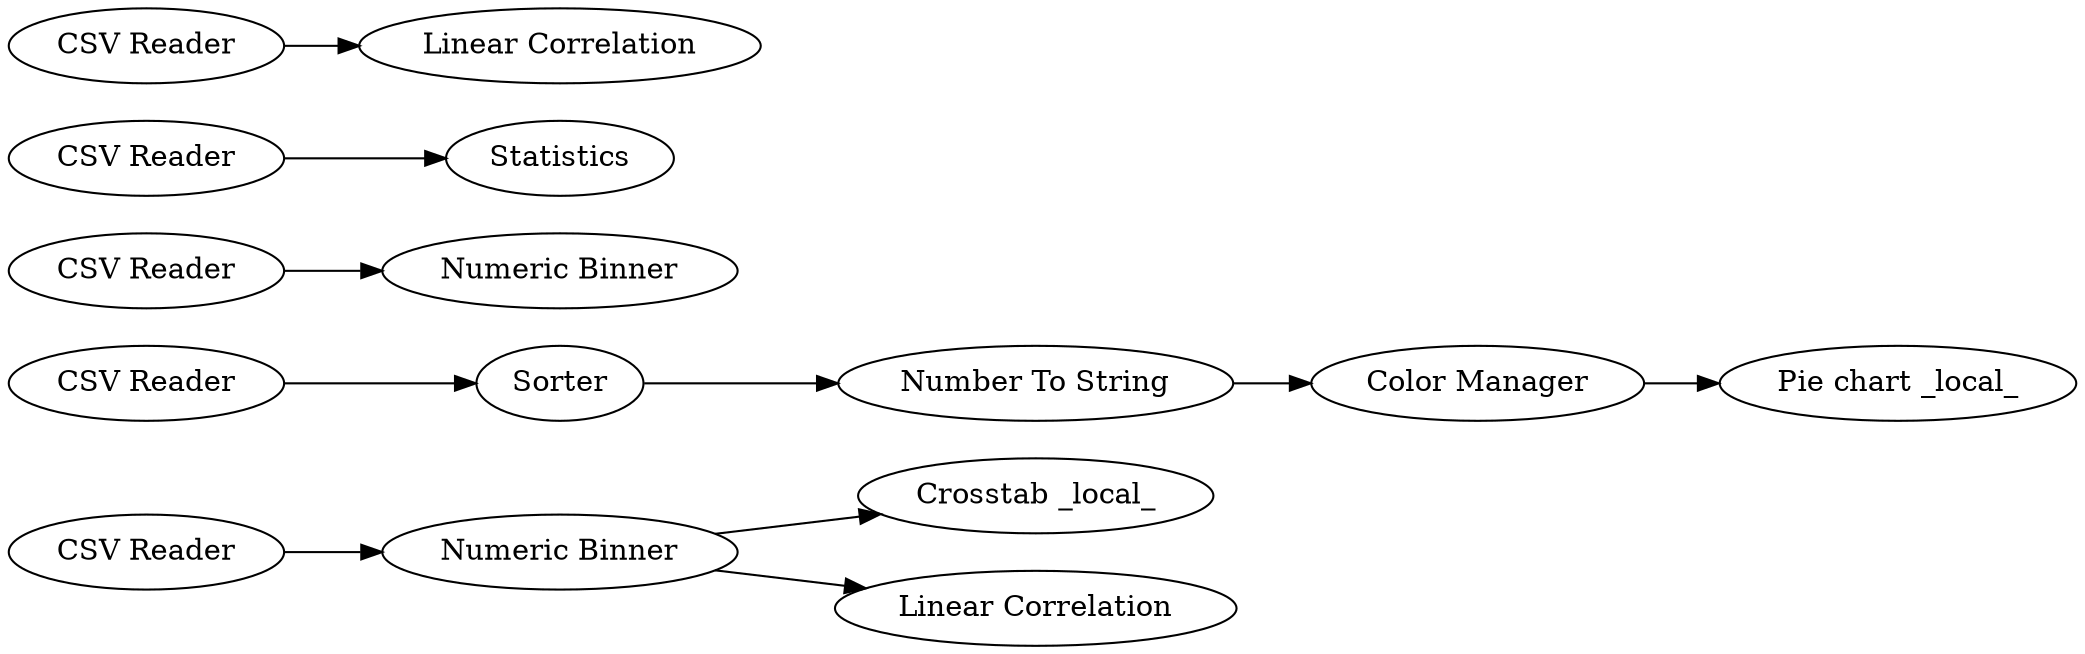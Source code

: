 digraph {
	"-5180640081115928069_26" [label="Crosstab _local_"]
	"-5180640081115928069_20" [label="Color Manager"]
	"-5180640081115928069_18" [label="Number To String"]
	"-5180640081115928069_6" [label="CSV Reader"]
	"-5180640081115928069_7" [label="CSV Reader"]
	"-5180640081115928069_17" [label=Sorter]
	"-5180640081115928069_2" [label=Statistics]
	"-5180640081115928069_22" [label="Linear Correlation"]
	"-5180640081115928069_19" [label="Pie chart _local_"]
	"-5180640081115928069_25" [label="Numeric Binner"]
	"-5180640081115928069_27" [label="Linear Correlation"]
	"-5180640081115928069_3" [label="CSV Reader"]
	"-5180640081115928069_4" [label="CSV Reader"]
	"-5180640081115928069_23" [label="Numeric Binner"]
	"-5180640081115928069_5" [label="CSV Reader"]
	"-5180640081115928069_17" -> "-5180640081115928069_18"
	"-5180640081115928069_7" -> "-5180640081115928069_25"
	"-5180640081115928069_4" -> "-5180640081115928069_17"
	"-5180640081115928069_23" -> "-5180640081115928069_27"
	"-5180640081115928069_23" -> "-5180640081115928069_26"
	"-5180640081115928069_3" -> "-5180640081115928069_2"
	"-5180640081115928069_6" -> "-5180640081115928069_23"
	"-5180640081115928069_20" -> "-5180640081115928069_19"
	"-5180640081115928069_5" -> "-5180640081115928069_22"
	"-5180640081115928069_18" -> "-5180640081115928069_20"
	rankdir=LR
}
